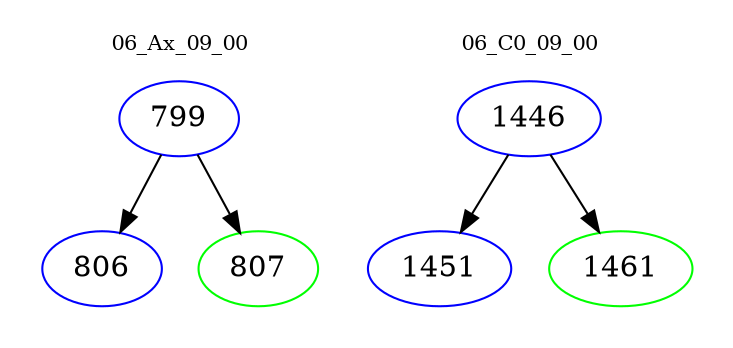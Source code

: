 digraph{
subgraph cluster_0 {
color = white
label = "06_Ax_09_00";
fontsize=10;
T0_799 [label="799", color="blue"]
T0_799 -> T0_806 [color="black"]
T0_806 [label="806", color="blue"]
T0_799 -> T0_807 [color="black"]
T0_807 [label="807", color="green"]
}
subgraph cluster_1 {
color = white
label = "06_C0_09_00";
fontsize=10;
T1_1446 [label="1446", color="blue"]
T1_1446 -> T1_1451 [color="black"]
T1_1451 [label="1451", color="blue"]
T1_1446 -> T1_1461 [color="black"]
T1_1461 [label="1461", color="green"]
}
}
